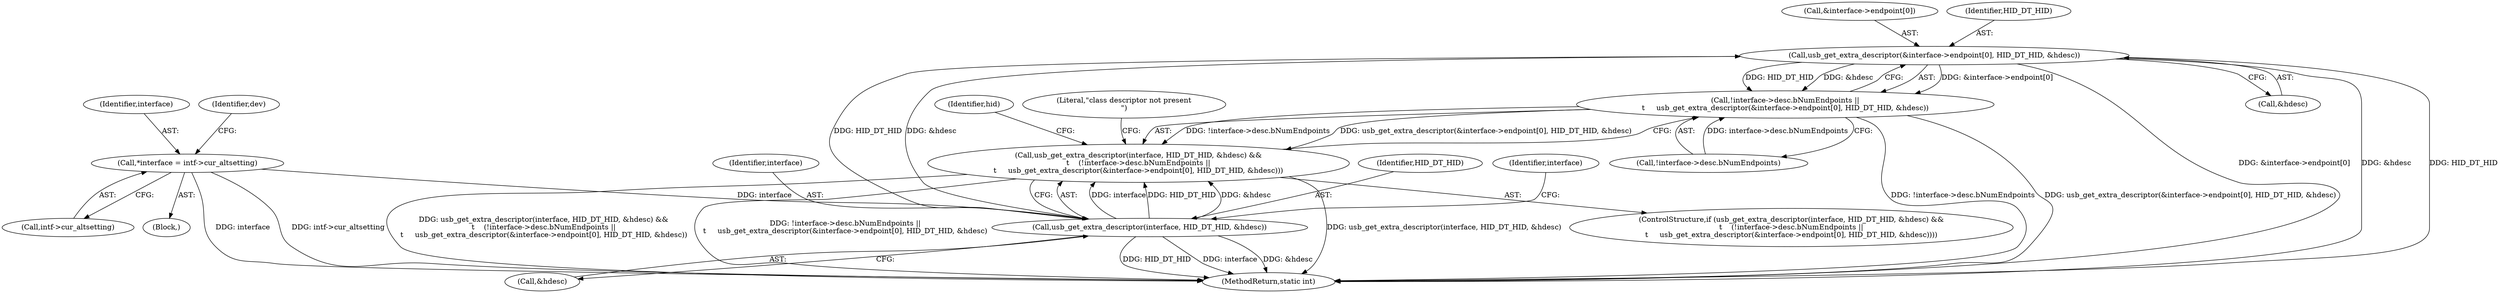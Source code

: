 digraph "0_linux_f043bfc98c193c284e2cd768fefabe18ac2fed9b@array" {
"1000200" [label="(Call,usb_get_extra_descriptor(&interface->endpoint[0], HID_DT_HID, &hdesc))"];
"1000188" [label="(Call,usb_get_extra_descriptor(interface, HID_DT_HID, &hdesc))"];
"1000114" [label="(Call,*interface = intf->cur_altsetting)"];
"1000193" [label="(Call,!interface->desc.bNumEndpoints ||\n\t     usb_get_extra_descriptor(&interface->endpoint[0], HID_DT_HID, &hdesc))"];
"1000187" [label="(Call,usb_get_extra_descriptor(interface, HID_DT_HID, &hdesc) &&\n\t    (!interface->desc.bNumEndpoints ||\n\t     usb_get_extra_descriptor(&interface->endpoint[0], HID_DT_HID, &hdesc)))"];
"1000103" [label="(Block,)"];
"1000218" [label="(Identifier,hid)"];
"1000193" [label="(Call,!interface->desc.bNumEndpoints ||\n\t     usb_get_extra_descriptor(&interface->endpoint[0], HID_DT_HID, &hdesc))"];
"1000115" [label="(Identifier,interface)"];
"1000186" [label="(ControlStructure,if (usb_get_extra_descriptor(interface, HID_DT_HID, &hdesc) &&\n\t    (!interface->desc.bNumEndpoints ||\n\t     usb_get_extra_descriptor(&interface->endpoint[0], HID_DT_HID, &hdesc))))"];
"1000116" [label="(Call,intf->cur_altsetting)"];
"1000114" [label="(Call,*interface = intf->cur_altsetting)"];
"1000201" [label="(Call,&interface->endpoint[0])"];
"1000121" [label="(Identifier,dev)"];
"1000187" [label="(Call,usb_get_extra_descriptor(interface, HID_DT_HID, &hdesc) &&\n\t    (!interface->desc.bNumEndpoints ||\n\t     usb_get_extra_descriptor(&interface->endpoint[0], HID_DT_HID, &hdesc)))"];
"1000342" [label="(MethodReturn,static int)"];
"1000200" [label="(Call,usb_get_extra_descriptor(&interface->endpoint[0], HID_DT_HID, &hdesc))"];
"1000191" [label="(Call,&hdesc)"];
"1000190" [label="(Identifier,HID_DT_HID)"];
"1000212" [label="(Literal,\"class descriptor not present\n\")"];
"1000197" [label="(Identifier,interface)"];
"1000189" [label="(Identifier,interface)"];
"1000188" [label="(Call,usb_get_extra_descriptor(interface, HID_DT_HID, &hdesc))"];
"1000208" [label="(Call,&hdesc)"];
"1000194" [label="(Call,!interface->desc.bNumEndpoints)"];
"1000207" [label="(Identifier,HID_DT_HID)"];
"1000200" -> "1000193"  [label="AST: "];
"1000200" -> "1000208"  [label="CFG: "];
"1000201" -> "1000200"  [label="AST: "];
"1000207" -> "1000200"  [label="AST: "];
"1000208" -> "1000200"  [label="AST: "];
"1000193" -> "1000200"  [label="CFG: "];
"1000200" -> "1000342"  [label="DDG: &interface->endpoint[0]"];
"1000200" -> "1000342"  [label="DDG: &hdesc"];
"1000200" -> "1000342"  [label="DDG: HID_DT_HID"];
"1000200" -> "1000193"  [label="DDG: &interface->endpoint[0]"];
"1000200" -> "1000193"  [label="DDG: HID_DT_HID"];
"1000200" -> "1000193"  [label="DDG: &hdesc"];
"1000188" -> "1000200"  [label="DDG: HID_DT_HID"];
"1000188" -> "1000200"  [label="DDG: &hdesc"];
"1000188" -> "1000187"  [label="AST: "];
"1000188" -> "1000191"  [label="CFG: "];
"1000189" -> "1000188"  [label="AST: "];
"1000190" -> "1000188"  [label="AST: "];
"1000191" -> "1000188"  [label="AST: "];
"1000197" -> "1000188"  [label="CFG: "];
"1000187" -> "1000188"  [label="CFG: "];
"1000188" -> "1000342"  [label="DDG: HID_DT_HID"];
"1000188" -> "1000342"  [label="DDG: interface"];
"1000188" -> "1000342"  [label="DDG: &hdesc"];
"1000188" -> "1000187"  [label="DDG: interface"];
"1000188" -> "1000187"  [label="DDG: HID_DT_HID"];
"1000188" -> "1000187"  [label="DDG: &hdesc"];
"1000114" -> "1000188"  [label="DDG: interface"];
"1000114" -> "1000103"  [label="AST: "];
"1000114" -> "1000116"  [label="CFG: "];
"1000115" -> "1000114"  [label="AST: "];
"1000116" -> "1000114"  [label="AST: "];
"1000121" -> "1000114"  [label="CFG: "];
"1000114" -> "1000342"  [label="DDG: interface"];
"1000114" -> "1000342"  [label="DDG: intf->cur_altsetting"];
"1000193" -> "1000187"  [label="AST: "];
"1000193" -> "1000194"  [label="CFG: "];
"1000194" -> "1000193"  [label="AST: "];
"1000187" -> "1000193"  [label="CFG: "];
"1000193" -> "1000342"  [label="DDG: !interface->desc.bNumEndpoints"];
"1000193" -> "1000342"  [label="DDG: usb_get_extra_descriptor(&interface->endpoint[0], HID_DT_HID, &hdesc)"];
"1000193" -> "1000187"  [label="DDG: !interface->desc.bNumEndpoints"];
"1000193" -> "1000187"  [label="DDG: usb_get_extra_descriptor(&interface->endpoint[0], HID_DT_HID, &hdesc)"];
"1000194" -> "1000193"  [label="DDG: interface->desc.bNumEndpoints"];
"1000187" -> "1000186"  [label="AST: "];
"1000212" -> "1000187"  [label="CFG: "];
"1000218" -> "1000187"  [label="CFG: "];
"1000187" -> "1000342"  [label="DDG: usb_get_extra_descriptor(interface, HID_DT_HID, &hdesc)"];
"1000187" -> "1000342"  [label="DDG: usb_get_extra_descriptor(interface, HID_DT_HID, &hdesc) &&\n\t    (!interface->desc.bNumEndpoints ||\n\t     usb_get_extra_descriptor(&interface->endpoint[0], HID_DT_HID, &hdesc))"];
"1000187" -> "1000342"  [label="DDG: !interface->desc.bNumEndpoints ||\n\t     usb_get_extra_descriptor(&interface->endpoint[0], HID_DT_HID, &hdesc)"];
}

